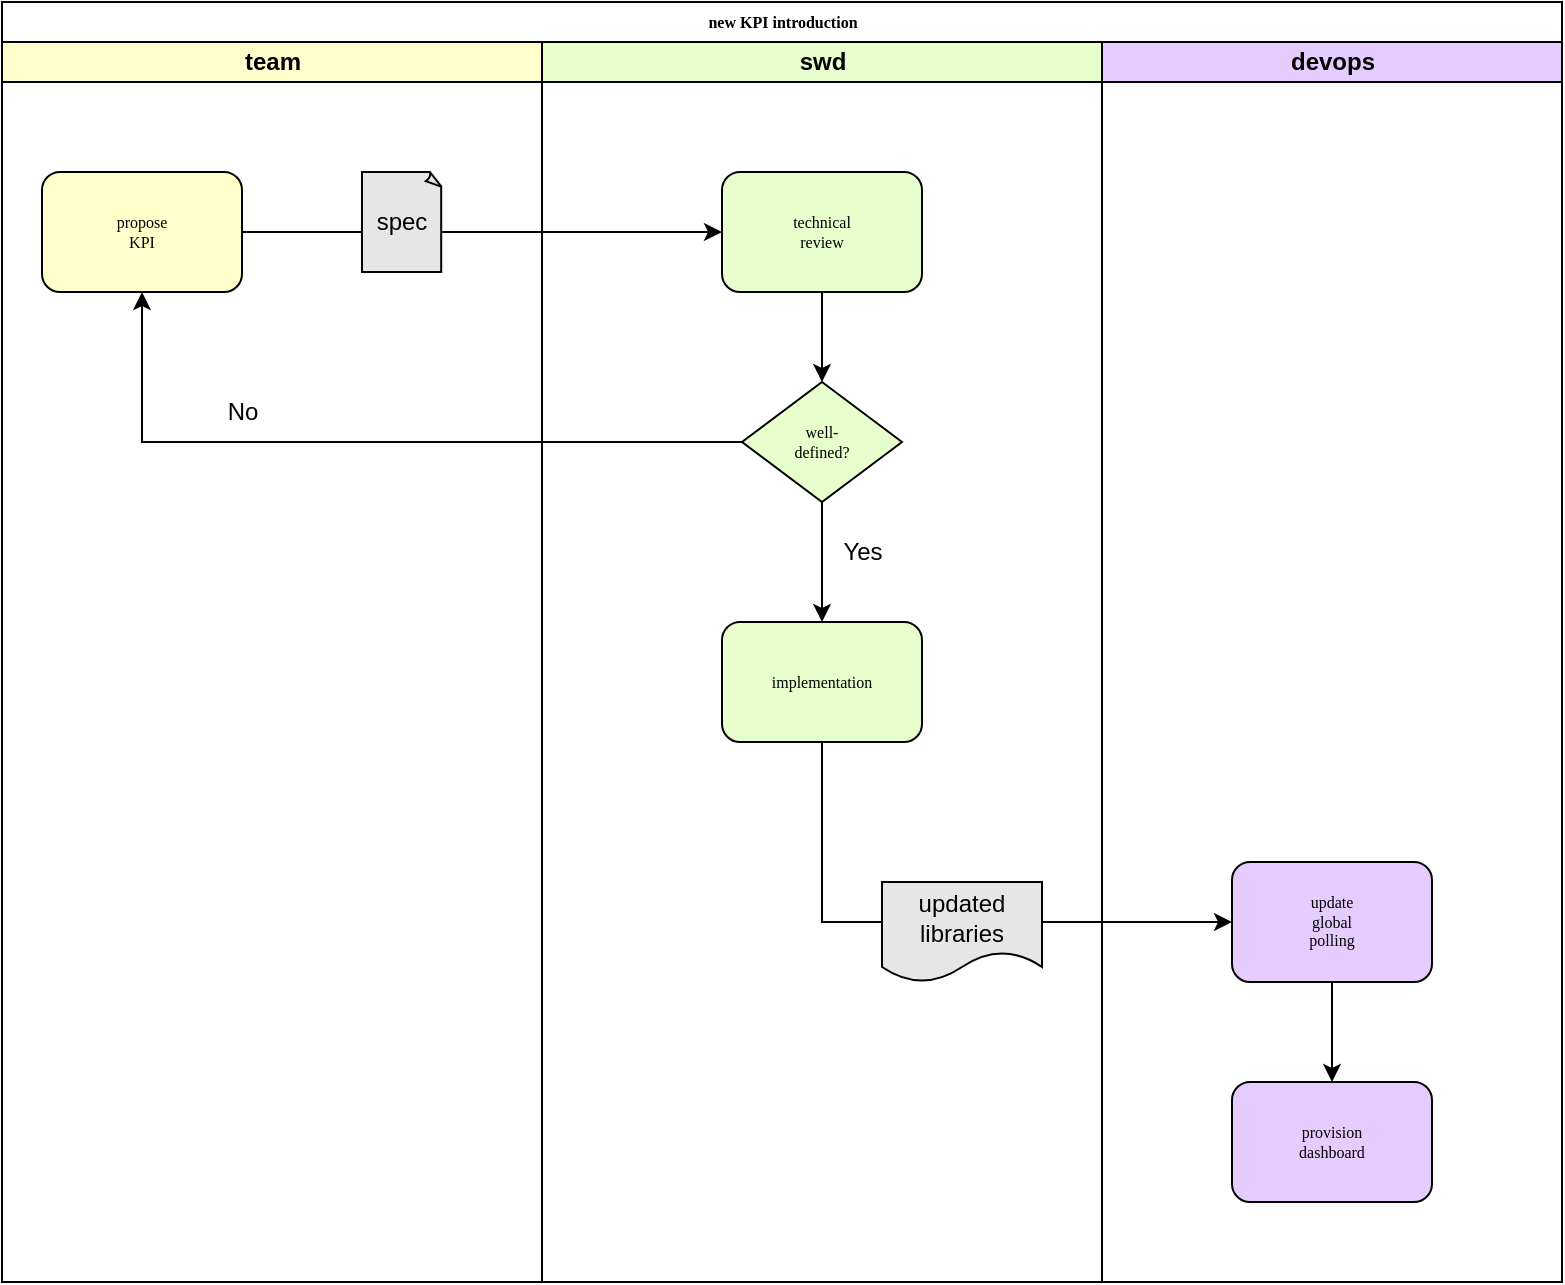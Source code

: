 <mxfile version="20.0.3" type="github">
  <diagram id="FAOLgXS9Ltin_LivjDwx" name="new KPI">
    <mxGraphModel dx="840" dy="706" grid="1" gridSize="10" guides="1" tooltips="1" connect="1" arrows="1" fold="1" page="1" pageScale="1" pageWidth="827" pageHeight="1169" math="0" shadow="0">
      <root>
        <mxCell id="0" />
        <mxCell id="1" parent="0" />
        <mxCell id="WSd_VsyWhp3XbF1seCIP-2" value="new KPI introduction" style="swimlane;html=1;childLayout=stackLayout;startSize=20;rounded=0;shadow=0;labelBackgroundColor=none;strokeWidth=1;fontFamily=Verdana;fontSize=8;align=center;" vertex="1" parent="1">
          <mxGeometry x="20" y="20" width="780" height="640" as="geometry" />
        </mxCell>
        <mxCell id="WSd_VsyWhp3XbF1seCIP-104" style="edgeStyle=orthogonalEdgeStyle;rounded=0;orthogonalLoop=1;jettySize=auto;html=1;exitX=0.5;exitY=1;exitDx=0;exitDy=0;entryX=0;entryY=0.5;entryDx=0;entryDy=0;" edge="1" parent="WSd_VsyWhp3XbF1seCIP-2" source="WSd_VsyWhp3XbF1seCIP-53" target="WSd_VsyWhp3XbF1seCIP-102">
          <mxGeometry relative="1" as="geometry" />
        </mxCell>
        <mxCell id="WSd_VsyWhp3XbF1seCIP-50" style="edgeStyle=orthogonalEdgeStyle;rounded=0;orthogonalLoop=1;jettySize=auto;html=1;exitX=1;exitY=0.5;exitDx=0;exitDy=0;entryX=0;entryY=0.5;entryDx=0;entryDy=0;" edge="1" parent="WSd_VsyWhp3XbF1seCIP-2" source="WSd_VsyWhp3XbF1seCIP-4" target="WSd_VsyWhp3XbF1seCIP-23">
          <mxGeometry relative="1" as="geometry" />
        </mxCell>
        <mxCell id="WSd_VsyWhp3XbF1seCIP-9" style="edgeStyle=orthogonalEdgeStyle;rounded=1;html=1;labelBackgroundColor=none;startArrow=none;startFill=0;startSize=5;endArrow=classicThin;endFill=1;endSize=5;jettySize=auto;orthogonalLoop=1;strokeWidth=1;fontFamily=Verdana;fontSize=8" edge="1" parent="WSd_VsyWhp3XbF1seCIP-2" target="WSd_VsyWhp3XbF1seCIP-25">
          <mxGeometry relative="1" as="geometry">
            <mxPoint x="120" y="205" as="sourcePoint" />
          </mxGeometry>
        </mxCell>
        <mxCell id="WSd_VsyWhp3XbF1seCIP-3" value="team" style="swimlane;html=1;startSize=20;fillColor=#FFFFCC;" vertex="1" parent="WSd_VsyWhp3XbF1seCIP-2">
          <mxGeometry y="20" width="270" height="620" as="geometry" />
        </mxCell>
        <mxCell id="WSd_VsyWhp3XbF1seCIP-4" value="propose&lt;br&gt;KPI" style="rounded=1;whiteSpace=wrap;html=1;shadow=0;labelBackgroundColor=none;strokeWidth=1;fontFamily=Verdana;fontSize=8;align=center;fillColor=#FFFFCC;" vertex="1" parent="WSd_VsyWhp3XbF1seCIP-3">
          <mxGeometry x="20" y="65" width="100" height="60" as="geometry" />
        </mxCell>
        <mxCell id="WSd_VsyWhp3XbF1seCIP-52" value="No" style="text;html=1;resizable=0;autosize=1;align=center;verticalAlign=middle;points=[];fillColor=none;strokeColor=none;rounded=0;" vertex="1" parent="WSd_VsyWhp3XbF1seCIP-3">
          <mxGeometry x="100" y="170" width="40" height="30" as="geometry" />
        </mxCell>
        <mxCell id="WSd_VsyWhp3XbF1seCIP-99" value="spec" style="whiteSpace=wrap;html=1;shape=mxgraph.basic.document;fillColor=#E6E6E6;" vertex="1" parent="WSd_VsyWhp3XbF1seCIP-3">
          <mxGeometry x="180" y="65" width="40" height="50" as="geometry" />
        </mxCell>
        <mxCell id="WSd_VsyWhp3XbF1seCIP-22" value="swd" style="swimlane;html=1;startSize=20;fillColor=#E6FFCC;" vertex="1" parent="WSd_VsyWhp3XbF1seCIP-2">
          <mxGeometry x="270" y="20" width="280" height="620" as="geometry" />
        </mxCell>
        <mxCell id="WSd_VsyWhp3XbF1seCIP-49" style="edgeStyle=orthogonalEdgeStyle;rounded=0;orthogonalLoop=1;jettySize=auto;html=1;exitX=0.5;exitY=1;exitDx=0;exitDy=0;" edge="1" parent="WSd_VsyWhp3XbF1seCIP-22" source="WSd_VsyWhp3XbF1seCIP-23" target="WSd_VsyWhp3XbF1seCIP-26">
          <mxGeometry relative="1" as="geometry" />
        </mxCell>
        <mxCell id="WSd_VsyWhp3XbF1seCIP-23" value="technical&lt;br&gt;review" style="rounded=1;whiteSpace=wrap;html=1;shadow=0;labelBackgroundColor=none;strokeWidth=1;fontFamily=Verdana;fontSize=8;align=center;fillColor=#E6FFCC;" vertex="1" parent="WSd_VsyWhp3XbF1seCIP-22">
          <mxGeometry x="90" y="65" width="100" height="60" as="geometry" />
        </mxCell>
        <mxCell id="WSd_VsyWhp3XbF1seCIP-54" style="edgeStyle=orthogonalEdgeStyle;rounded=0;orthogonalLoop=1;jettySize=auto;html=1;" edge="1" parent="WSd_VsyWhp3XbF1seCIP-22" source="WSd_VsyWhp3XbF1seCIP-26" target="WSd_VsyWhp3XbF1seCIP-53">
          <mxGeometry relative="1" as="geometry" />
        </mxCell>
        <mxCell id="WSd_VsyWhp3XbF1seCIP-26" value="well-&lt;br&gt;defined?" style="rhombus;whiteSpace=wrap;html=1;rounded=0;shadow=0;labelBackgroundColor=none;strokeWidth=1;fontFamily=Verdana;fontSize=8;align=center;fillColor=#E6FFCC;" vertex="1" parent="WSd_VsyWhp3XbF1seCIP-22">
          <mxGeometry x="100" y="170" width="80" height="60" as="geometry" />
        </mxCell>
        <mxCell id="WSd_VsyWhp3XbF1seCIP-53" value="implementation" style="rounded=1;whiteSpace=wrap;html=1;shadow=0;labelBackgroundColor=none;strokeWidth=1;fontFamily=Verdana;fontSize=8;align=center;fillColor=#E6FFCC;" vertex="1" parent="WSd_VsyWhp3XbF1seCIP-22">
          <mxGeometry x="90" y="290" width="100" height="60" as="geometry" />
        </mxCell>
        <mxCell id="WSd_VsyWhp3XbF1seCIP-97" value="Yes" style="text;html=1;resizable=0;autosize=1;align=center;verticalAlign=middle;points=[];fillColor=none;strokeColor=none;rounded=0;" vertex="1" parent="WSd_VsyWhp3XbF1seCIP-22">
          <mxGeometry x="140" y="240" width="40" height="30" as="geometry" />
        </mxCell>
        <mxCell id="WSd_VsyWhp3XbF1seCIP-101" value="updated&lt;br&gt;libraries" style="shape=document;whiteSpace=wrap;html=1;boundedLbl=1;fillColor=#E6E6E6;" vertex="1" parent="WSd_VsyWhp3XbF1seCIP-22">
          <mxGeometry x="170" y="420" width="80" height="50" as="geometry" />
        </mxCell>
        <mxCell id="WSd_VsyWhp3XbF1seCIP-24" value="devops" style="swimlane;html=1;startSize=20;fillColor=#E5CCFF;" vertex="1" parent="WSd_VsyWhp3XbF1seCIP-2">
          <mxGeometry x="550" y="20" width="230" height="620" as="geometry" />
        </mxCell>
        <mxCell id="WSd_VsyWhp3XbF1seCIP-105" style="edgeStyle=orthogonalEdgeStyle;rounded=0;orthogonalLoop=1;jettySize=auto;html=1;exitX=0.5;exitY=1;exitDx=0;exitDy=0;" edge="1" parent="WSd_VsyWhp3XbF1seCIP-24" source="WSd_VsyWhp3XbF1seCIP-102" target="WSd_VsyWhp3XbF1seCIP-103">
          <mxGeometry relative="1" as="geometry" />
        </mxCell>
        <mxCell id="WSd_VsyWhp3XbF1seCIP-102" value="update&lt;br&gt;global&lt;br&gt;polling" style="rounded=1;whiteSpace=wrap;html=1;shadow=0;labelBackgroundColor=none;strokeWidth=1;fontFamily=Verdana;fontSize=8;align=center;fillColor=#E5CCFF;" vertex="1" parent="WSd_VsyWhp3XbF1seCIP-24">
          <mxGeometry x="65" y="410" width="100" height="60" as="geometry" />
        </mxCell>
        <mxCell id="WSd_VsyWhp3XbF1seCIP-103" value="provision&lt;br&gt;dashboard" style="rounded=1;whiteSpace=wrap;html=1;shadow=0;labelBackgroundColor=none;strokeWidth=1;fontFamily=Verdana;fontSize=8;align=center;fillColor=#E5CCFF;" vertex="1" parent="WSd_VsyWhp3XbF1seCIP-24">
          <mxGeometry x="65" y="520" width="100" height="60" as="geometry" />
        </mxCell>
        <mxCell id="WSd_VsyWhp3XbF1seCIP-51" style="edgeStyle=orthogonalEdgeStyle;rounded=0;orthogonalLoop=1;jettySize=auto;html=1;exitX=0;exitY=0.5;exitDx=0;exitDy=0;entryX=0.5;entryY=1;entryDx=0;entryDy=0;" edge="1" parent="WSd_VsyWhp3XbF1seCIP-2" source="WSd_VsyWhp3XbF1seCIP-26" target="WSd_VsyWhp3XbF1seCIP-4">
          <mxGeometry relative="1" as="geometry" />
        </mxCell>
      </root>
    </mxGraphModel>
  </diagram>
</mxfile>
